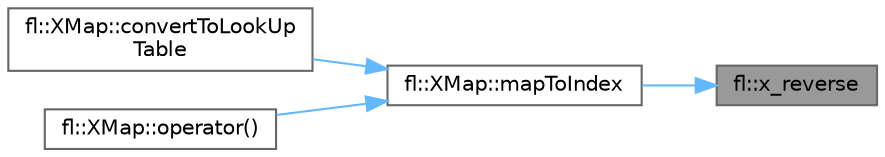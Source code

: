 digraph "fl::x_reverse"
{
 // INTERACTIVE_SVG=YES
 // LATEX_PDF_SIZE
  bgcolor="transparent";
  edge [fontname=Helvetica,fontsize=10,labelfontname=Helvetica,labelfontsize=10];
  node [fontname=Helvetica,fontsize=10,shape=box,height=0.2,width=0.4];
  rankdir="RL";
  Node1 [id="Node000001",label="fl::x_reverse",height=0.2,width=0.4,color="gray40", fillcolor="grey60", style="filled", fontcolor="black",tooltip=" "];
  Node1 -> Node2 [id="edge1_Node000001_Node000002",dir="back",color="steelblue1",style="solid",tooltip=" "];
  Node2 [id="Node000002",label="fl::XMap::mapToIndex",height=0.2,width=0.4,color="grey40", fillcolor="white", style="filled",URL="$d7/d6c/classfl_1_1_x_map_a50c827b3ee33de9c6237057f2eb896dd.html#a50c827b3ee33de9c6237057f2eb896dd",tooltip=" "];
  Node2 -> Node3 [id="edge2_Node000002_Node000003",dir="back",color="steelblue1",style="solid",tooltip=" "];
  Node3 [id="Node000003",label="fl::XMap::convertToLookUp\lTable",height=0.2,width=0.4,color="grey40", fillcolor="white", style="filled",URL="$d7/d6c/classfl_1_1_x_map_a04e4862b857692b252a94614a9981b92.html#a04e4862b857692b252a94614a9981b92",tooltip=" "];
  Node2 -> Node4 [id="edge3_Node000002_Node000004",dir="back",color="steelblue1",style="solid",tooltip=" "];
  Node4 [id="Node000004",label="fl::XMap::operator()",height=0.2,width=0.4,color="grey40", fillcolor="white", style="filled",URL="$d7/d6c/classfl_1_1_x_map_a70126c0667d5f8c1a1580b2ee4752797.html#a70126c0667d5f8c1a1580b2ee4752797",tooltip=" "];
}
